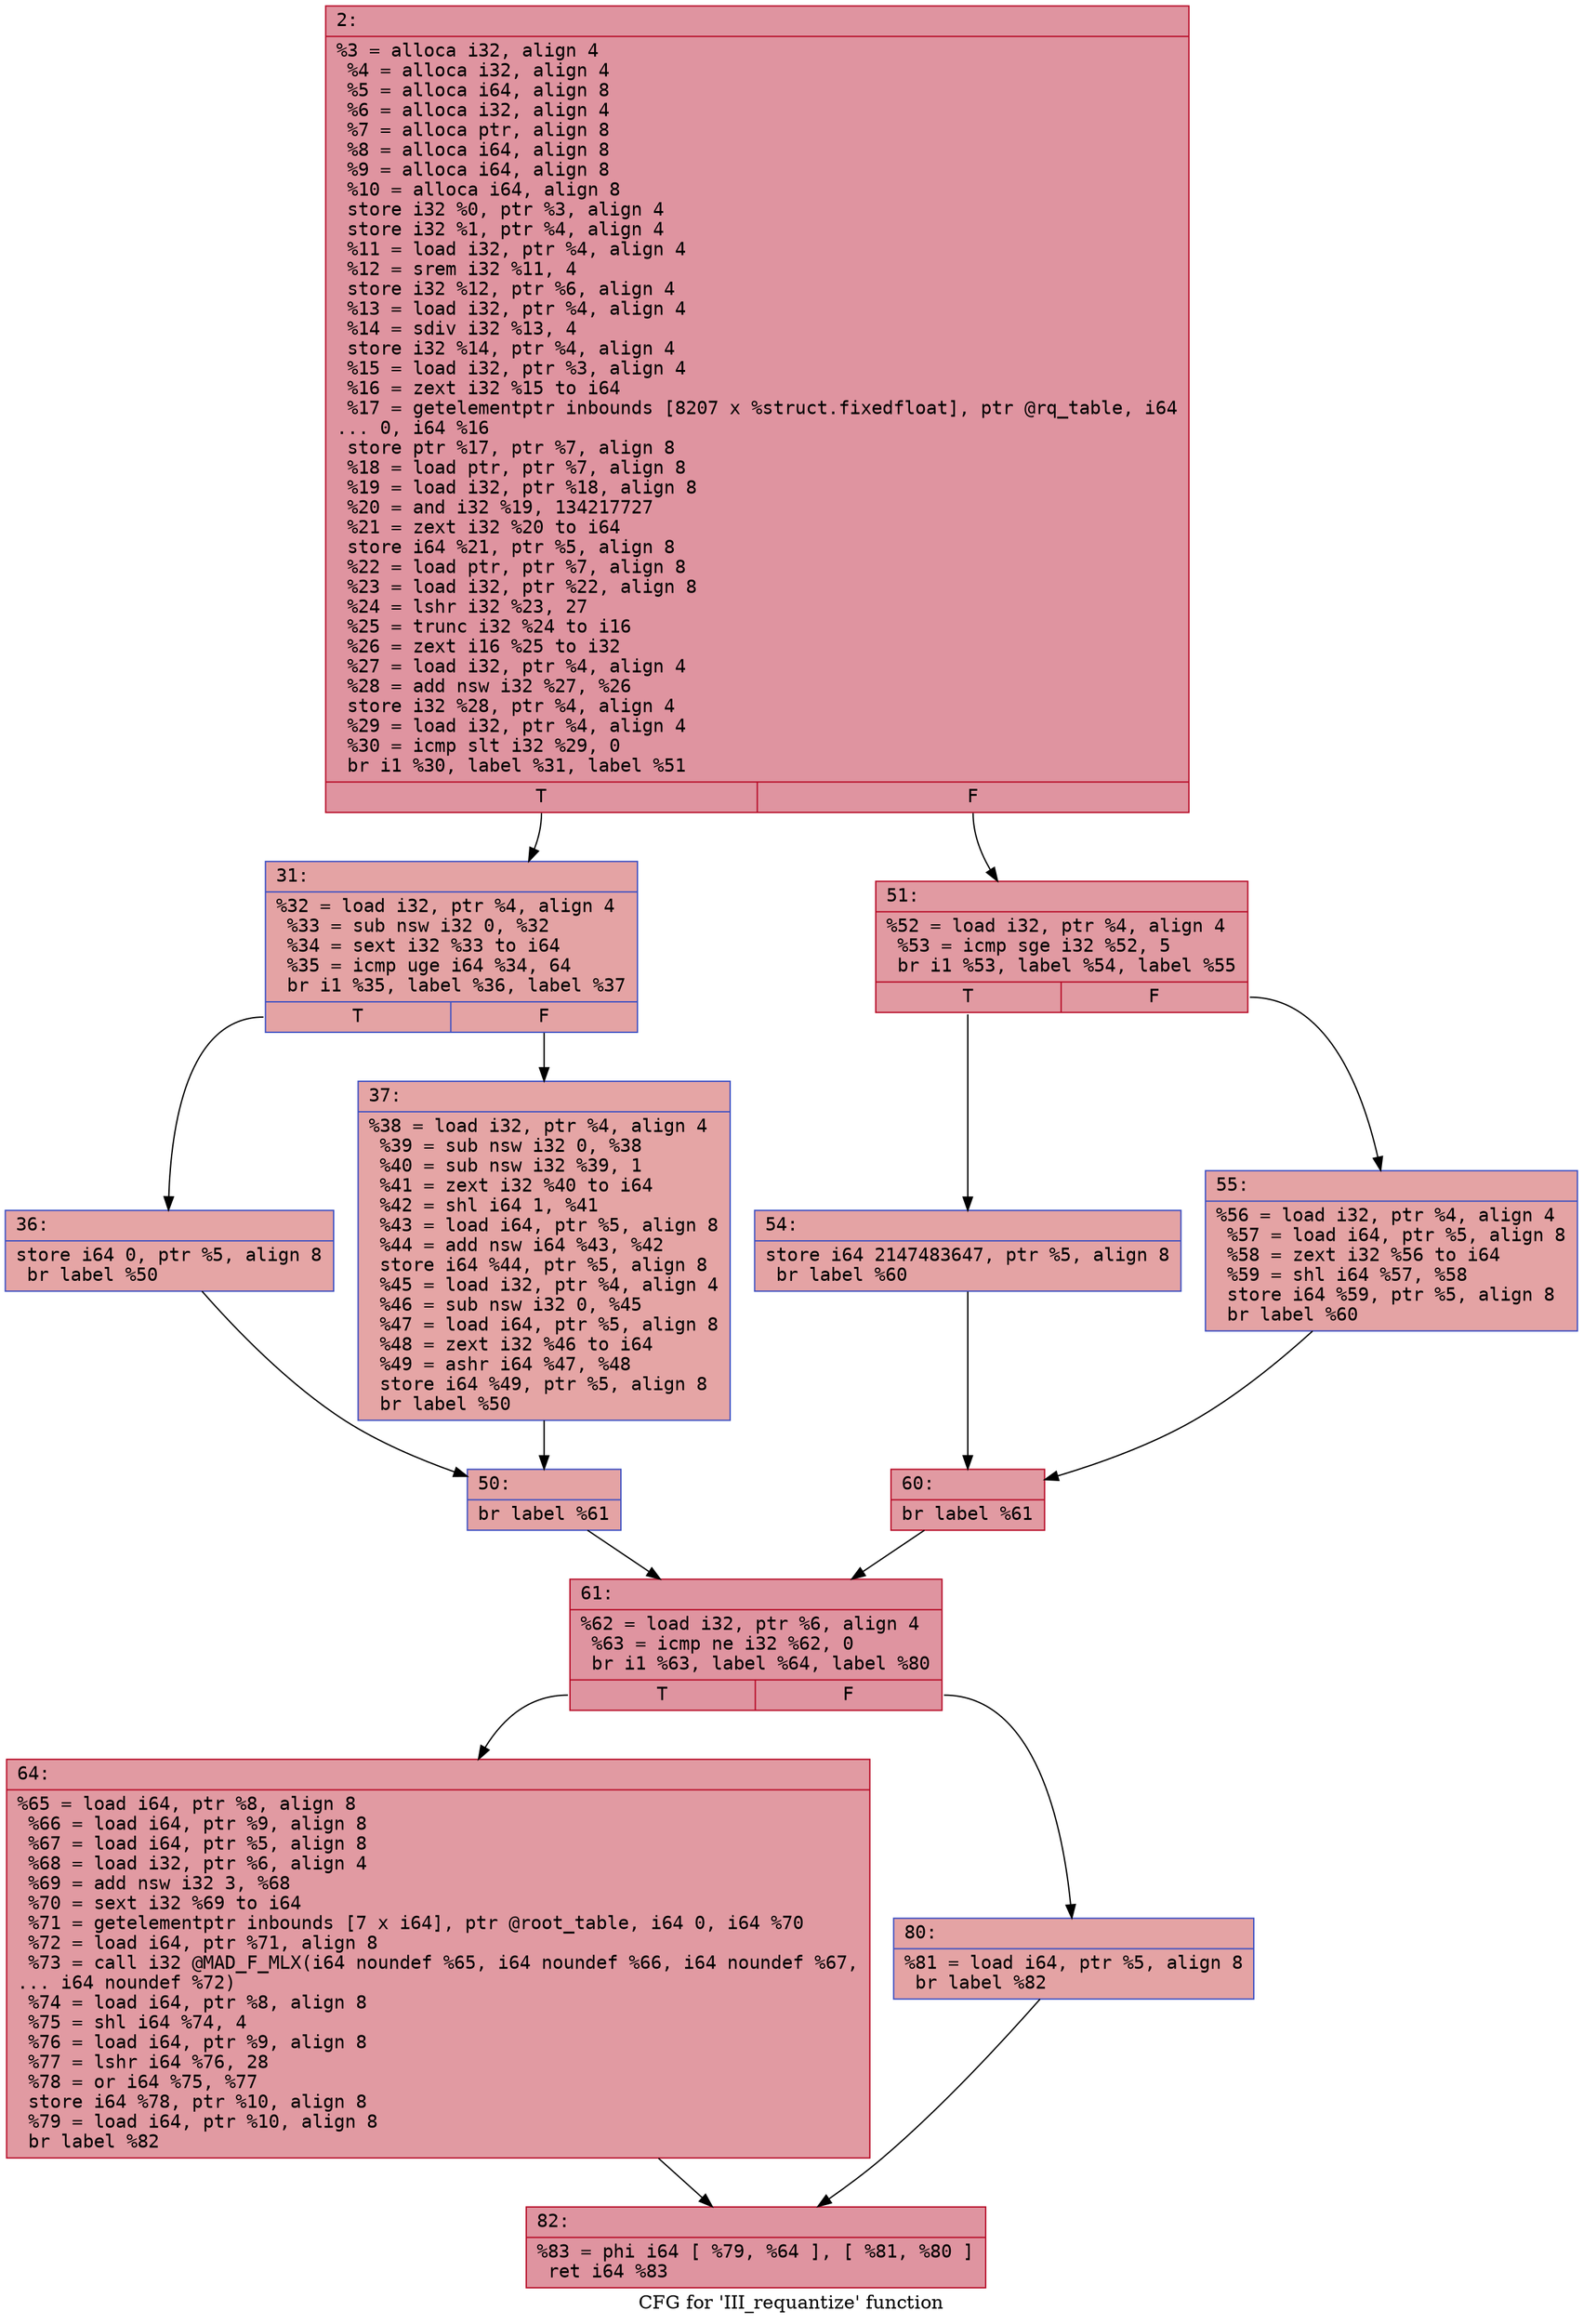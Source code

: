 digraph "CFG for 'III_requantize' function" {
	label="CFG for 'III_requantize' function";

	Node0x600001eb8b90 [shape=record,color="#b70d28ff", style=filled, fillcolor="#b70d2870" fontname="Courier",label="{2:\l|  %3 = alloca i32, align 4\l  %4 = alloca i32, align 4\l  %5 = alloca i64, align 8\l  %6 = alloca i32, align 4\l  %7 = alloca ptr, align 8\l  %8 = alloca i64, align 8\l  %9 = alloca i64, align 8\l  %10 = alloca i64, align 8\l  store i32 %0, ptr %3, align 4\l  store i32 %1, ptr %4, align 4\l  %11 = load i32, ptr %4, align 4\l  %12 = srem i32 %11, 4\l  store i32 %12, ptr %6, align 4\l  %13 = load i32, ptr %4, align 4\l  %14 = sdiv i32 %13, 4\l  store i32 %14, ptr %4, align 4\l  %15 = load i32, ptr %3, align 4\l  %16 = zext i32 %15 to i64\l  %17 = getelementptr inbounds [8207 x %struct.fixedfloat], ptr @rq_table, i64\l... 0, i64 %16\l  store ptr %17, ptr %7, align 8\l  %18 = load ptr, ptr %7, align 8\l  %19 = load i32, ptr %18, align 8\l  %20 = and i32 %19, 134217727\l  %21 = zext i32 %20 to i64\l  store i64 %21, ptr %5, align 8\l  %22 = load ptr, ptr %7, align 8\l  %23 = load i32, ptr %22, align 8\l  %24 = lshr i32 %23, 27\l  %25 = trunc i32 %24 to i16\l  %26 = zext i16 %25 to i32\l  %27 = load i32, ptr %4, align 4\l  %28 = add nsw i32 %27, %26\l  store i32 %28, ptr %4, align 4\l  %29 = load i32, ptr %4, align 4\l  %30 = icmp slt i32 %29, 0\l  br i1 %30, label %31, label %51\l|{<s0>T|<s1>F}}"];
	Node0x600001eb8b90:s0 -> Node0x600001eb8be0[tooltip="2 -> 31\nProbability 37.50%" ];
	Node0x600001eb8b90:s1 -> Node0x600001eb8d20[tooltip="2 -> 51\nProbability 62.50%" ];
	Node0x600001eb8be0 [shape=record,color="#3d50c3ff", style=filled, fillcolor="#c32e3170" fontname="Courier",label="{31:\l|  %32 = load i32, ptr %4, align 4\l  %33 = sub nsw i32 0, %32\l  %34 = sext i32 %33 to i64\l  %35 = icmp uge i64 %34, 64\l  br i1 %35, label %36, label %37\l|{<s0>T|<s1>F}}"];
	Node0x600001eb8be0:s0 -> Node0x600001eb8c30[tooltip="31 -> 36\nProbability 50.00%" ];
	Node0x600001eb8be0:s1 -> Node0x600001eb8c80[tooltip="31 -> 37\nProbability 50.00%" ];
	Node0x600001eb8c30 [shape=record,color="#3d50c3ff", style=filled, fillcolor="#c5333470" fontname="Courier",label="{36:\l|  store i64 0, ptr %5, align 8\l  br label %50\l}"];
	Node0x600001eb8c30 -> Node0x600001eb8cd0[tooltip="36 -> 50\nProbability 100.00%" ];
	Node0x600001eb8c80 [shape=record,color="#3d50c3ff", style=filled, fillcolor="#c5333470" fontname="Courier",label="{37:\l|  %38 = load i32, ptr %4, align 4\l  %39 = sub nsw i32 0, %38\l  %40 = sub nsw i32 %39, 1\l  %41 = zext i32 %40 to i64\l  %42 = shl i64 1, %41\l  %43 = load i64, ptr %5, align 8\l  %44 = add nsw i64 %43, %42\l  store i64 %44, ptr %5, align 8\l  %45 = load i32, ptr %4, align 4\l  %46 = sub nsw i32 0, %45\l  %47 = load i64, ptr %5, align 8\l  %48 = zext i32 %46 to i64\l  %49 = ashr i64 %47, %48\l  store i64 %49, ptr %5, align 8\l  br label %50\l}"];
	Node0x600001eb8c80 -> Node0x600001eb8cd0[tooltip="37 -> 50\nProbability 100.00%" ];
	Node0x600001eb8cd0 [shape=record,color="#3d50c3ff", style=filled, fillcolor="#c32e3170" fontname="Courier",label="{50:\l|  br label %61\l}"];
	Node0x600001eb8cd0 -> Node0x600001eb8e60[tooltip="50 -> 61\nProbability 100.00%" ];
	Node0x600001eb8d20 [shape=record,color="#b70d28ff", style=filled, fillcolor="#bb1b2c70" fontname="Courier",label="{51:\l|  %52 = load i32, ptr %4, align 4\l  %53 = icmp sge i32 %52, 5\l  br i1 %53, label %54, label %55\l|{<s0>T|<s1>F}}"];
	Node0x600001eb8d20:s0 -> Node0x600001eb8d70[tooltip="51 -> 54\nProbability 50.00%" ];
	Node0x600001eb8d20:s1 -> Node0x600001eb8dc0[tooltip="51 -> 55\nProbability 50.00%" ];
	Node0x600001eb8d70 [shape=record,color="#3d50c3ff", style=filled, fillcolor="#c32e3170" fontname="Courier",label="{54:\l|  store i64 2147483647, ptr %5, align 8\l  br label %60\l}"];
	Node0x600001eb8d70 -> Node0x600001eb8e10[tooltip="54 -> 60\nProbability 100.00%" ];
	Node0x600001eb8dc0 [shape=record,color="#3d50c3ff", style=filled, fillcolor="#c32e3170" fontname="Courier",label="{55:\l|  %56 = load i32, ptr %4, align 4\l  %57 = load i64, ptr %5, align 8\l  %58 = zext i32 %56 to i64\l  %59 = shl i64 %57, %58\l  store i64 %59, ptr %5, align 8\l  br label %60\l}"];
	Node0x600001eb8dc0 -> Node0x600001eb8e10[tooltip="55 -> 60\nProbability 100.00%" ];
	Node0x600001eb8e10 [shape=record,color="#b70d28ff", style=filled, fillcolor="#bb1b2c70" fontname="Courier",label="{60:\l|  br label %61\l}"];
	Node0x600001eb8e10 -> Node0x600001eb8e60[tooltip="60 -> 61\nProbability 100.00%" ];
	Node0x600001eb8e60 [shape=record,color="#b70d28ff", style=filled, fillcolor="#b70d2870" fontname="Courier",label="{61:\l|  %62 = load i32, ptr %6, align 4\l  %63 = icmp ne i32 %62, 0\l  br i1 %63, label %64, label %80\l|{<s0>T|<s1>F}}"];
	Node0x600001eb8e60:s0 -> Node0x600001eb8eb0[tooltip="61 -> 64\nProbability 62.50%" ];
	Node0x600001eb8e60:s1 -> Node0x600001eb8f00[tooltip="61 -> 80\nProbability 37.50%" ];
	Node0x600001eb8eb0 [shape=record,color="#b70d28ff", style=filled, fillcolor="#bb1b2c70" fontname="Courier",label="{64:\l|  %65 = load i64, ptr %8, align 8\l  %66 = load i64, ptr %9, align 8\l  %67 = load i64, ptr %5, align 8\l  %68 = load i32, ptr %6, align 4\l  %69 = add nsw i32 3, %68\l  %70 = sext i32 %69 to i64\l  %71 = getelementptr inbounds [7 x i64], ptr @root_table, i64 0, i64 %70\l  %72 = load i64, ptr %71, align 8\l  %73 = call i32 @MAD_F_MLX(i64 noundef %65, i64 noundef %66, i64 noundef %67,\l... i64 noundef %72)\l  %74 = load i64, ptr %8, align 8\l  %75 = shl i64 %74, 4\l  %76 = load i64, ptr %9, align 8\l  %77 = lshr i64 %76, 28\l  %78 = or i64 %75, %77\l  store i64 %78, ptr %10, align 8\l  %79 = load i64, ptr %10, align 8\l  br label %82\l}"];
	Node0x600001eb8eb0 -> Node0x600001eb8f50[tooltip="64 -> 82\nProbability 100.00%" ];
	Node0x600001eb8f00 [shape=record,color="#3d50c3ff", style=filled, fillcolor="#c32e3170" fontname="Courier",label="{80:\l|  %81 = load i64, ptr %5, align 8\l  br label %82\l}"];
	Node0x600001eb8f00 -> Node0x600001eb8f50[tooltip="80 -> 82\nProbability 100.00%" ];
	Node0x600001eb8f50 [shape=record,color="#b70d28ff", style=filled, fillcolor="#b70d2870" fontname="Courier",label="{82:\l|  %83 = phi i64 [ %79, %64 ], [ %81, %80 ]\l  ret i64 %83\l}"];
}
